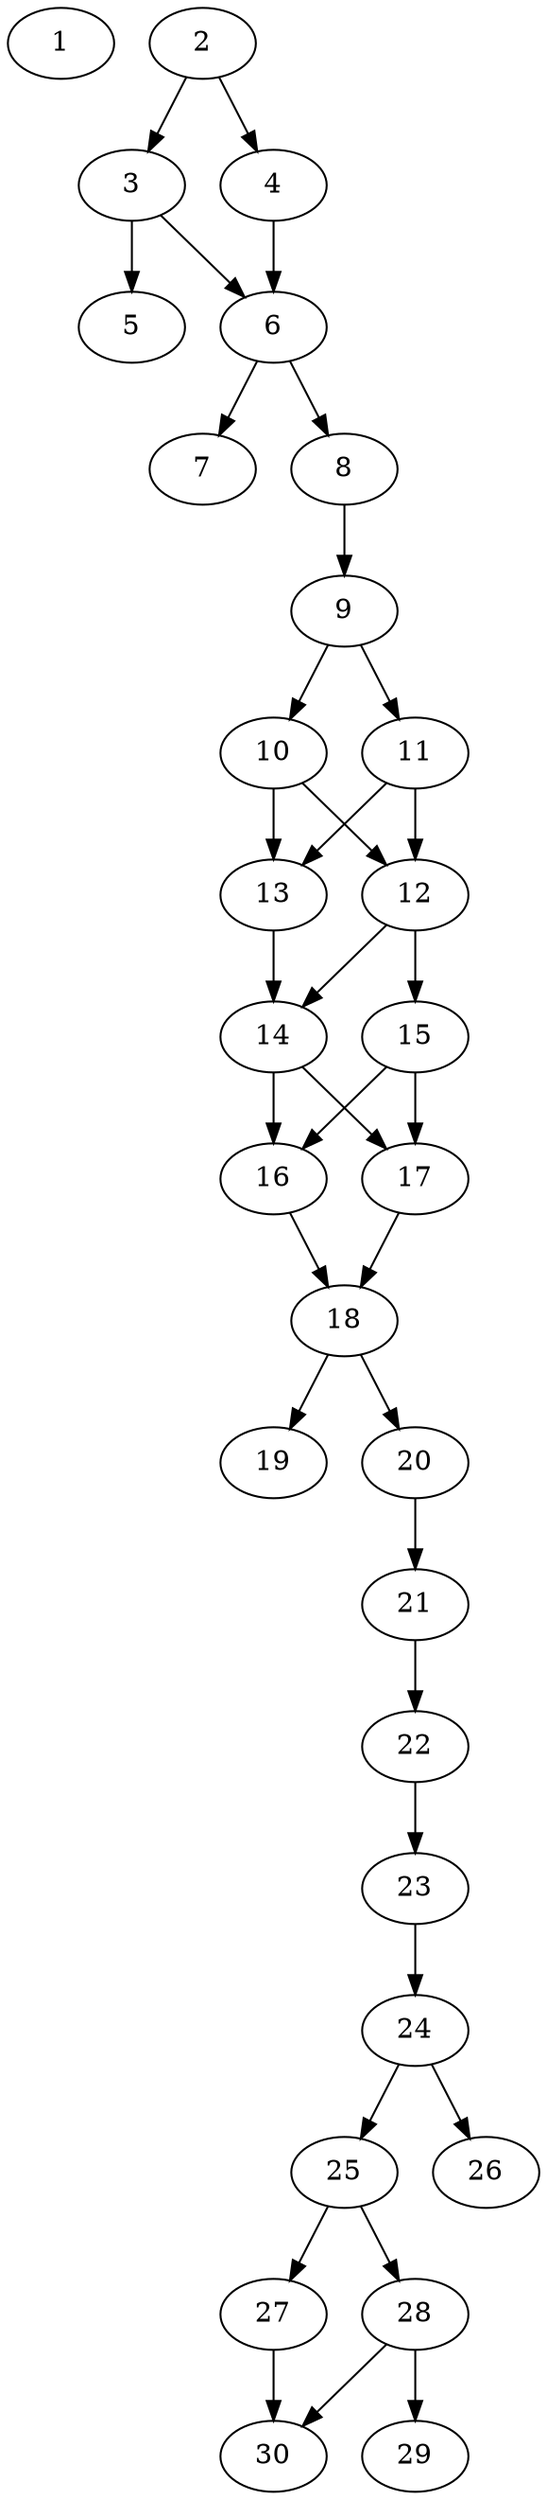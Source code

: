 // DAG automatically generated by daggen at Thu Oct  3 14:04:19 2019
// ./daggen --dot -n 30 --ccr 0.3 --fat 0.3 --regular 0.9 --density 0.6 --mindata 5242880 --maxdata 52428800 
digraph G {
  1 [size="94993067", alpha="0.15", expect_size="28497920"] 
  2 [size="89214293", alpha="0.02", expect_size="26764288"] 
  2 -> 3 [size ="26764288"]
  2 -> 4 [size ="26764288"]
  3 [size="130908160", alpha="0.05", expect_size="39272448"] 
  3 -> 5 [size ="39272448"]
  3 -> 6 [size ="39272448"]
  4 [size="42680320", alpha="0.12", expect_size="12804096"] 
  4 -> 6 [size ="12804096"]
  5 [size="168980480", alpha="0.05", expect_size="50694144"] 
  6 [size="107291307", alpha="0.12", expect_size="32187392"] 
  6 -> 7 [size ="32187392"]
  6 -> 8 [size ="32187392"]
  7 [size="100386133", alpha="0.08", expect_size="30115840"] 
  8 [size="31689387", alpha="0.08", expect_size="9506816"] 
  8 -> 9 [size ="9506816"]
  9 [size="73202347", alpha="0.16", expect_size="21960704"] 
  9 -> 10 [size ="21960704"]
  9 -> 11 [size ="21960704"]
  10 [size="141253973", alpha="0.09", expect_size="42376192"] 
  10 -> 12 [size ="42376192"]
  10 -> 13 [size ="42376192"]
  11 [size="91975680", alpha="0.17", expect_size="27592704"] 
  11 -> 12 [size ="27592704"]
  11 -> 13 [size ="27592704"]
  12 [size="56002560", alpha="0.09", expect_size="16800768"] 
  12 -> 14 [size ="16800768"]
  12 -> 15 [size ="16800768"]
  13 [size="73113600", alpha="0.00", expect_size="21934080"] 
  13 -> 14 [size ="21934080"]
  14 [size="111564800", alpha="0.14", expect_size="33469440"] 
  14 -> 16 [size ="33469440"]
  14 -> 17 [size ="33469440"]
  15 [size="49384107", alpha="0.03", expect_size="14815232"] 
  15 -> 16 [size ="14815232"]
  15 -> 17 [size ="14815232"]
  16 [size="85288960", alpha="0.06", expect_size="25586688"] 
  16 -> 18 [size ="25586688"]
  17 [size="22900053", alpha="0.06", expect_size="6870016"] 
  17 -> 18 [size ="6870016"]
  18 [size="82851840", alpha="0.09", expect_size="24855552"] 
  18 -> 19 [size ="24855552"]
  18 -> 20 [size ="24855552"]
  19 [size="142247253", alpha="0.14", expect_size="42674176"] 
  20 [size="111168853", alpha="0.14", expect_size="33350656"] 
  20 -> 21 [size ="33350656"]
  21 [size="24255147", alpha="0.03", expect_size="7276544"] 
  21 -> 22 [size ="7276544"]
  22 [size="157102080", alpha="0.02", expect_size="47130624"] 
  22 -> 23 [size ="47130624"]
  23 [size="69311147", alpha="0.15", expect_size="20793344"] 
  23 -> 24 [size ="20793344"]
  24 [size="71509333", alpha="0.11", expect_size="21452800"] 
  24 -> 25 [size ="21452800"]
  24 -> 26 [size ="21452800"]
  25 [size="21456213", alpha="0.07", expect_size="6436864"] 
  25 -> 27 [size ="6436864"]
  25 -> 28 [size ="6436864"]
  26 [size="44424533", alpha="0.14", expect_size="13327360"] 
  27 [size="95139840", alpha="0.11", expect_size="28541952"] 
  27 -> 30 [size ="28541952"]
  28 [size="143773013", alpha="0.11", expect_size="43131904"] 
  28 -> 29 [size ="43131904"]
  28 -> 30 [size ="43131904"]
  29 [size="55511040", alpha="0.17", expect_size="16653312"] 
  30 [size="166587733", alpha="0.19", expect_size="49976320"] 
}
